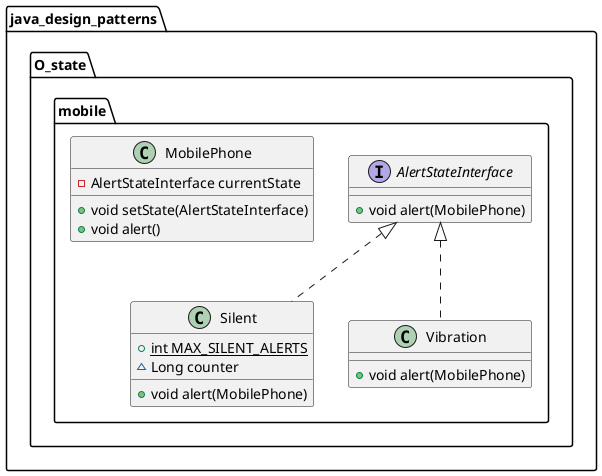 @startuml
class java_design_patterns.O_state.mobile.Silent {
+ {static} int MAX_SILENT_ALERTS
~ Long counter
+ void alert(MobilePhone)
}
class java_design_patterns.O_state.mobile.Vibration {
+ void alert(MobilePhone)
}
interface java_design_patterns.O_state.mobile.AlertStateInterface {
+ void alert(MobilePhone)
}
class java_design_patterns.O_state.mobile.MobilePhone {
- AlertStateInterface currentState
+ void setState(AlertStateInterface)
+ void alert()
}


java_design_patterns.O_state.mobile.AlertStateInterface <|.. java_design_patterns.O_state.mobile.Silent
java_design_patterns.O_state.mobile.AlertStateInterface <|.. java_design_patterns.O_state.mobile.Vibration
@enduml